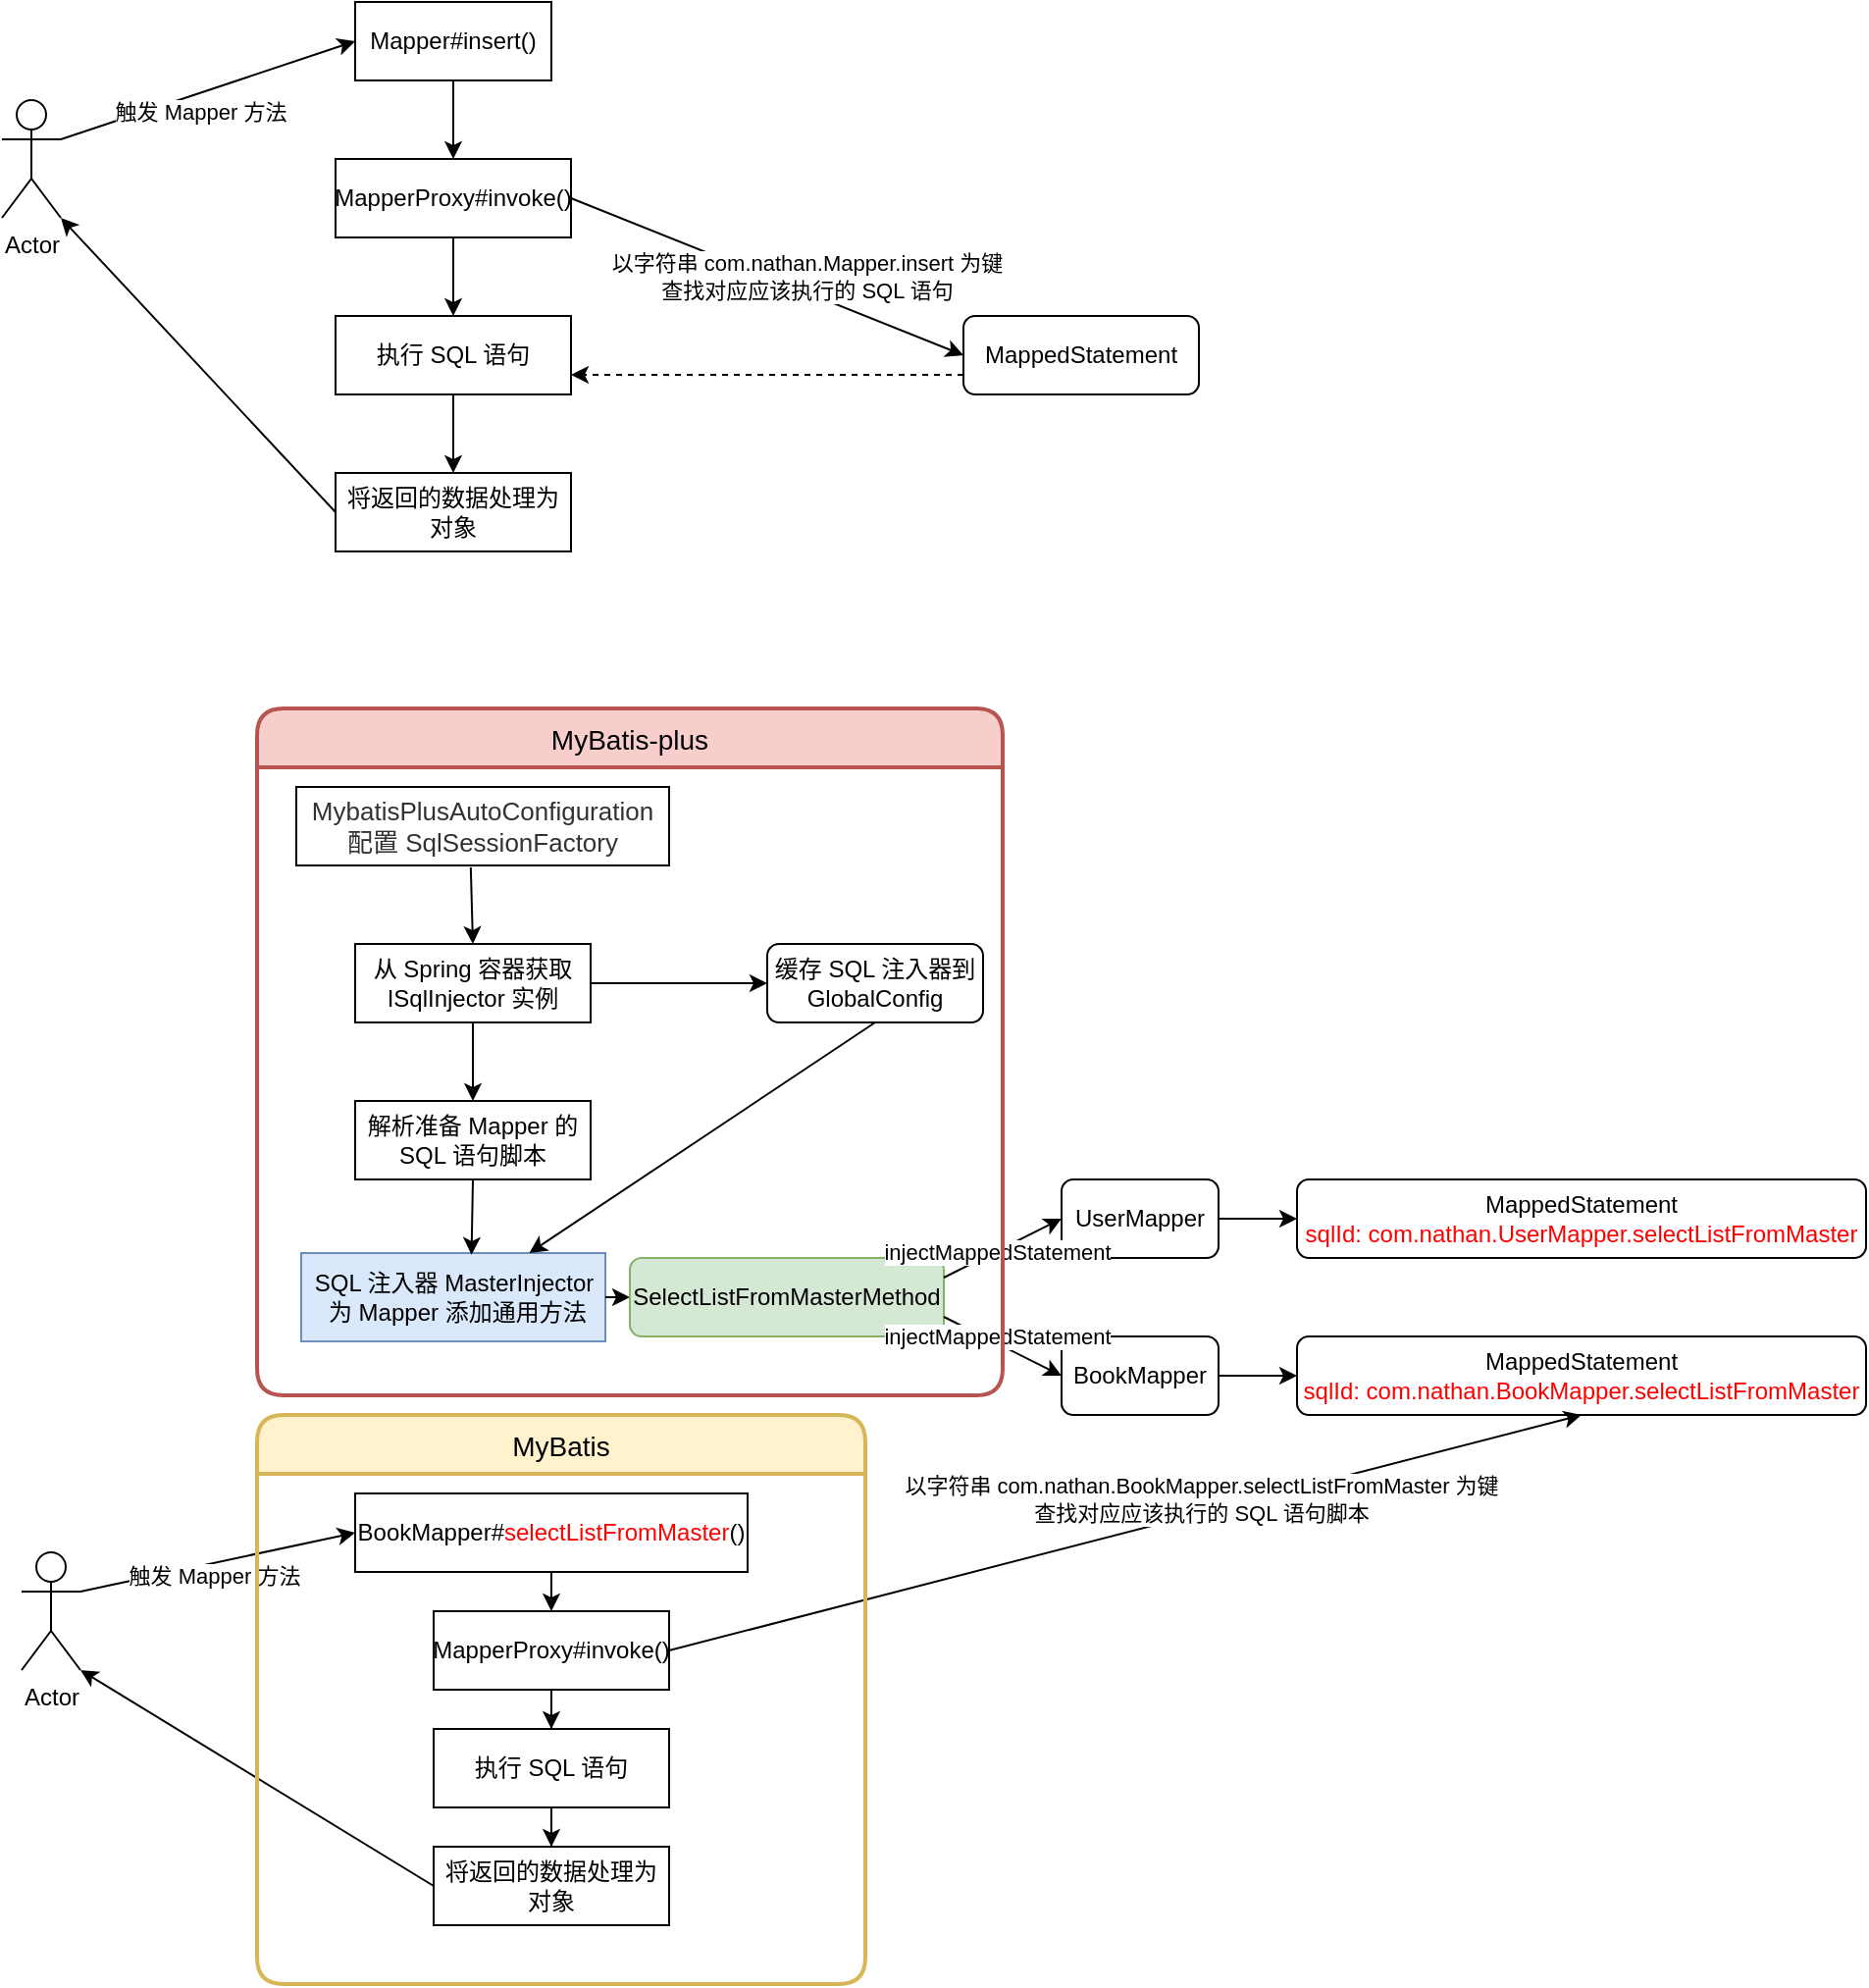 <mxfile version="15.2.5" type="device"><diagram id="QY-BEr07iG2nazsXIPME" name="Page-1"><mxGraphModel dx="2365" dy="1393" grid="1" gridSize="10" guides="1" tooltips="1" connect="1" arrows="1" fold="1" page="1" pageScale="1" pageWidth="850" pageHeight="1100" math="0" shadow="0"><root><mxCell id="0"/><mxCell id="1" parent="0"/><mxCell id="RMsXgd8TvHJ4IaTPhZWN-1" value="Mapper#insert()" style="rounded=0;whiteSpace=wrap;html=1;" vertex="1" parent="1"><mxGeometry x="280" y="80" width="100" height="40" as="geometry"/></mxCell><mxCell id="RMsXgd8TvHJ4IaTPhZWN-6" value="Actor" style="shape=umlActor;verticalLabelPosition=bottom;verticalAlign=top;html=1;outlineConnect=0;" vertex="1" parent="1"><mxGeometry x="100" y="130" width="30" height="60" as="geometry"/></mxCell><mxCell id="RMsXgd8TvHJ4IaTPhZWN-7" value="" style="endArrow=classic;html=1;exitX=1;exitY=0.333;exitDx=0;exitDy=0;exitPerimeter=0;entryX=0;entryY=0.5;entryDx=0;entryDy=0;" edge="1" parent="1" source="RMsXgd8TvHJ4IaTPhZWN-6" target="RMsXgd8TvHJ4IaTPhZWN-1"><mxGeometry width="50" height="50" relative="1" as="geometry"><mxPoint x="190" y="160" as="sourcePoint"/><mxPoint x="240" y="110" as="targetPoint"/></mxGeometry></mxCell><mxCell id="RMsXgd8TvHJ4IaTPhZWN-9" value="触发 Mapper 方法" style="edgeLabel;html=1;align=center;verticalAlign=middle;resizable=0;points=[];" vertex="1" connectable="0" parent="RMsXgd8TvHJ4IaTPhZWN-7"><mxGeometry x="-0.44" y="-1" relative="1" as="geometry"><mxPoint x="28" y="-1" as="offset"/></mxGeometry></mxCell><mxCell id="RMsXgd8TvHJ4IaTPhZWN-10" value="" style="endArrow=classic;html=1;exitX=0.5;exitY=1;exitDx=0;exitDy=0;" edge="1" parent="1" source="RMsXgd8TvHJ4IaTPhZWN-1" target="RMsXgd8TvHJ4IaTPhZWN-11"><mxGeometry width="50" height="50" relative="1" as="geometry"><mxPoint x="350" y="180" as="sourcePoint"/><mxPoint x="400" y="130" as="targetPoint"/></mxGeometry></mxCell><mxCell id="RMsXgd8TvHJ4IaTPhZWN-17" value="" style="edgeStyle=orthogonalEdgeStyle;rounded=0;orthogonalLoop=1;jettySize=auto;html=1;" edge="1" parent="1" source="RMsXgd8TvHJ4IaTPhZWN-11" target="RMsXgd8TvHJ4IaTPhZWN-16"><mxGeometry relative="1" as="geometry"/></mxCell><mxCell id="RMsXgd8TvHJ4IaTPhZWN-11" value="MapperProxy#invoke()" style="rounded=0;whiteSpace=wrap;html=1;" vertex="1" parent="1"><mxGeometry x="270" y="160" width="120" height="40" as="geometry"/></mxCell><mxCell id="RMsXgd8TvHJ4IaTPhZWN-14" value="以字符串 com.nathan.Mapper.insert 为键&lt;br&gt;查找对应应该执行的 SQL 语句" style="endArrow=classic;html=1;exitX=1;exitY=0.5;exitDx=0;exitDy=0;entryX=0;entryY=0.5;entryDx=0;entryDy=0;" edge="1" parent="1" source="RMsXgd8TvHJ4IaTPhZWN-11" target="RMsXgd8TvHJ4IaTPhZWN-15"><mxGeometry x="0.172" y="7" width="50" height="50" relative="1" as="geometry"><mxPoint x="290" y="360" as="sourcePoint"/><mxPoint x="530" y="230" as="targetPoint"/><mxPoint as="offset"/></mxGeometry></mxCell><mxCell id="RMsXgd8TvHJ4IaTPhZWN-15" value="MappedStatement" style="rounded=1;whiteSpace=wrap;html=1;" vertex="1" parent="1"><mxGeometry x="590" y="240" width="120" height="40" as="geometry"/></mxCell><mxCell id="RMsXgd8TvHJ4IaTPhZWN-19" value="" style="edgeStyle=orthogonalEdgeStyle;rounded=0;orthogonalLoop=1;jettySize=auto;html=1;" edge="1" parent="1" source="RMsXgd8TvHJ4IaTPhZWN-16" target="RMsXgd8TvHJ4IaTPhZWN-18"><mxGeometry relative="1" as="geometry"/></mxCell><mxCell id="RMsXgd8TvHJ4IaTPhZWN-16" value="执行 SQL 语句" style="rounded=0;whiteSpace=wrap;html=1;" vertex="1" parent="1"><mxGeometry x="270" y="240" width="120" height="40" as="geometry"/></mxCell><mxCell id="RMsXgd8TvHJ4IaTPhZWN-18" value="将返回的数据处理为对象" style="rounded=0;whiteSpace=wrap;html=1;" vertex="1" parent="1"><mxGeometry x="270" y="320" width="120" height="40" as="geometry"/></mxCell><mxCell id="RMsXgd8TvHJ4IaTPhZWN-20" value="" style="endArrow=classic;html=1;entryX=1;entryY=1;entryDx=0;entryDy=0;entryPerimeter=0;exitX=0;exitY=0.5;exitDx=0;exitDy=0;" edge="1" parent="1" source="RMsXgd8TvHJ4IaTPhZWN-18" target="RMsXgd8TvHJ4IaTPhZWN-6"><mxGeometry width="50" height="50" relative="1" as="geometry"><mxPoint x="110" y="480" as="sourcePoint"/><mxPoint x="160" y="430" as="targetPoint"/></mxGeometry></mxCell><mxCell id="RMsXgd8TvHJ4IaTPhZWN-34" value="&lt;span style=&quot;color: rgb(50 , 50 , 50) ; font-size: 13px ; background-color: rgba(255 , 255 , 255 , 0.01)&quot;&gt;MybatisPlusAutoConfiguration 配置 SqlSessionFactory&lt;/span&gt;" style="rounded=0;whiteSpace=wrap;html=1;" vertex="1" parent="1"><mxGeometry x="250" y="480" width="190" height="40" as="geometry"/></mxCell><mxCell id="RMsXgd8TvHJ4IaTPhZWN-41" value="" style="edgeStyle=orthogonalEdgeStyle;rounded=0;orthogonalLoop=1;jettySize=auto;html=1;" edge="1" parent="1" source="RMsXgd8TvHJ4IaTPhZWN-35" target="RMsXgd8TvHJ4IaTPhZWN-40"><mxGeometry relative="1" as="geometry"/></mxCell><mxCell id="RMsXgd8TvHJ4IaTPhZWN-35" value="从 Spring 容器获取 ISqlInjector 实例" style="rounded=0;whiteSpace=wrap;html=1;" vertex="1" parent="1"><mxGeometry x="280" y="560" width="120" height="40" as="geometry"/></mxCell><mxCell id="RMsXgd8TvHJ4IaTPhZWN-36" value="" style="endArrow=classic;html=1;exitX=0.468;exitY=1.025;exitDx=0;exitDy=0;exitPerimeter=0;entryX=0.5;entryY=0;entryDx=0;entryDy=0;" edge="1" parent="1" source="RMsXgd8TvHJ4IaTPhZWN-34" target="RMsXgd8TvHJ4IaTPhZWN-35"><mxGeometry width="50" height="50" relative="1" as="geometry"><mxPoint x="280" y="690" as="sourcePoint"/><mxPoint x="330" y="640" as="targetPoint"/></mxGeometry></mxCell><mxCell id="RMsXgd8TvHJ4IaTPhZWN-37" value="" style="endArrow=classic;html=1;exitX=1;exitY=0.5;exitDx=0;exitDy=0;entryX=0;entryY=0.5;entryDx=0;entryDy=0;" edge="1" parent="1" source="RMsXgd8TvHJ4IaTPhZWN-35" target="RMsXgd8TvHJ4IaTPhZWN-38"><mxGeometry width="50" height="50" relative="1" as="geometry"><mxPoint x="530" y="600" as="sourcePoint"/><mxPoint x="520" y="580" as="targetPoint"/></mxGeometry></mxCell><mxCell id="RMsXgd8TvHJ4IaTPhZWN-38" value="缓存 SQL 注入器到 GlobalConfig" style="rounded=1;whiteSpace=wrap;html=1;" vertex="1" parent="1"><mxGeometry x="490" y="560" width="110" height="40" as="geometry"/></mxCell><mxCell id="RMsXgd8TvHJ4IaTPhZWN-40" value="解析准备 Mapper 的 SQL 语句脚本" style="rounded=0;whiteSpace=wrap;html=1;" vertex="1" parent="1"><mxGeometry x="280" y="640" width="120" height="40" as="geometry"/></mxCell><mxCell id="RMsXgd8TvHJ4IaTPhZWN-42" value="SQL 注入器 MasterInjector&lt;br&gt;&amp;nbsp;为 Mapper 添加通用方法" style="rounded=0;whiteSpace=wrap;html=1;fillColor=#dae8fc;strokeColor=#6c8ebf;" vertex="1" parent="1"><mxGeometry x="252.5" y="717.5" width="155" height="45" as="geometry"/></mxCell><mxCell id="RMsXgd8TvHJ4IaTPhZWN-44" value="" style="endArrow=classic;html=1;exitX=1;exitY=0.5;exitDx=0;exitDy=0;entryX=0;entryY=0.5;entryDx=0;entryDy=0;" edge="1" parent="1" source="RMsXgd8TvHJ4IaTPhZWN-42" target="RMsXgd8TvHJ4IaTPhZWN-49"><mxGeometry width="50" height="50" relative="1" as="geometry"><mxPoint x="460" y="750" as="sourcePoint"/><mxPoint x="470" y="740" as="targetPoint"/></mxGeometry></mxCell><mxCell id="RMsXgd8TvHJ4IaTPhZWN-53" value="" style="edgeStyle=orthogonalEdgeStyle;rounded=0;orthogonalLoop=1;jettySize=auto;html=1;" edge="1" parent="1" source="RMsXgd8TvHJ4IaTPhZWN-45" target="RMsXgd8TvHJ4IaTPhZWN-52"><mxGeometry relative="1" as="geometry"/></mxCell><mxCell id="RMsXgd8TvHJ4IaTPhZWN-45" value="UserMapper" style="rounded=1;whiteSpace=wrap;html=1;" vertex="1" parent="1"><mxGeometry x="640" y="680" width="80" height="40" as="geometry"/></mxCell><mxCell id="RMsXgd8TvHJ4IaTPhZWN-46" value="" style="endArrow=classic;html=1;exitX=0.5;exitY=1;exitDx=0;exitDy=0;entryX=0.75;entryY=0;entryDx=0;entryDy=0;" edge="1" parent="1" source="RMsXgd8TvHJ4IaTPhZWN-38" target="RMsXgd8TvHJ4IaTPhZWN-42"><mxGeometry width="50" height="50" relative="1" as="geometry"><mxPoint x="580" y="710" as="sourcePoint"/><mxPoint x="630" y="660" as="targetPoint"/></mxGeometry></mxCell><mxCell id="RMsXgd8TvHJ4IaTPhZWN-47" value="BookMapper" style="rounded=1;whiteSpace=wrap;html=1;" vertex="1" parent="1"><mxGeometry x="640" y="760" width="80" height="40" as="geometry"/></mxCell><mxCell id="RMsXgd8TvHJ4IaTPhZWN-49" value="SelectListFromMasterMethod" style="rounded=1;whiteSpace=wrap;html=1;fillColor=#d5e8d4;strokeColor=#82b366;" vertex="1" parent="1"><mxGeometry x="420" y="720" width="160" height="40" as="geometry"/></mxCell><mxCell id="RMsXgd8TvHJ4IaTPhZWN-50" value="" style="endArrow=classic;html=1;exitX=1;exitY=0.25;exitDx=0;exitDy=0;entryX=0;entryY=0.5;entryDx=0;entryDy=0;" edge="1" parent="1" source="RMsXgd8TvHJ4IaTPhZWN-49" target="RMsXgd8TvHJ4IaTPhZWN-45"><mxGeometry width="50" height="50" relative="1" as="geometry"><mxPoint x="530" y="830" as="sourcePoint"/><mxPoint x="580" y="780" as="targetPoint"/></mxGeometry></mxCell><mxCell id="RMsXgd8TvHJ4IaTPhZWN-56" value="injectMappedStatement" style="edgeLabel;html=1;align=center;verticalAlign=middle;resizable=0;points=[];" vertex="1" connectable="0" parent="RMsXgd8TvHJ4IaTPhZWN-50"><mxGeometry x="-0.107" relative="1" as="geometry"><mxPoint as="offset"/></mxGeometry></mxCell><mxCell id="RMsXgd8TvHJ4IaTPhZWN-51" value="" style="endArrow=classic;html=1;exitX=1;exitY=0.75;exitDx=0;exitDy=0;entryX=0;entryY=0.5;entryDx=0;entryDy=0;" edge="1" parent="1" source="RMsXgd8TvHJ4IaTPhZWN-49" target="RMsXgd8TvHJ4IaTPhZWN-47"><mxGeometry width="50" height="50" relative="1" as="geometry"><mxPoint x="450" y="870" as="sourcePoint"/><mxPoint x="500" y="820" as="targetPoint"/></mxGeometry></mxCell><mxCell id="RMsXgd8TvHJ4IaTPhZWN-57" value="injectMappedStatement" style="edgeLabel;html=1;align=center;verticalAlign=middle;resizable=0;points=[];" vertex="1" connectable="0" parent="RMsXgd8TvHJ4IaTPhZWN-51"><mxGeometry x="-0.12" y="4" relative="1" as="geometry"><mxPoint x="-1" as="offset"/></mxGeometry></mxCell><mxCell id="RMsXgd8TvHJ4IaTPhZWN-52" value="MappedStatement&lt;br&gt;&lt;font color=&quot;#ff0000&quot;&gt;sqlId: com.nathan.UserMapper.selectListFromMaster&lt;/font&gt;" style="rounded=1;whiteSpace=wrap;html=1;" vertex="1" parent="1"><mxGeometry x="760" y="680" width="290" height="40" as="geometry"/></mxCell><mxCell id="RMsXgd8TvHJ4IaTPhZWN-54" value="" style="endArrow=classic;html=1;exitX=1;exitY=0.5;exitDx=0;exitDy=0;entryX=0;entryY=0.5;entryDx=0;entryDy=0;" edge="1" parent="1" source="RMsXgd8TvHJ4IaTPhZWN-47" target="RMsXgd8TvHJ4IaTPhZWN-55"><mxGeometry width="50" height="50" relative="1" as="geometry"><mxPoint x="850" y="880" as="sourcePoint"/><mxPoint x="800" y="780" as="targetPoint"/></mxGeometry></mxCell><mxCell id="RMsXgd8TvHJ4IaTPhZWN-55" value="&lt;span&gt;MappedStatement&lt;/span&gt;&lt;br&gt;&lt;span&gt;&lt;font color=&quot;#ff0000&quot;&gt;sqlId: com.nathan.BookMapper.selectListFromMaster&lt;/font&gt;&lt;/span&gt;" style="rounded=1;whiteSpace=wrap;html=1;" vertex="1" parent="1"><mxGeometry x="760" y="760" width="290" height="40" as="geometry"/></mxCell><mxCell id="RMsXgd8TvHJ4IaTPhZWN-59" value="BookMapper#&lt;span style=&quot;color: rgb(255 , 0 , 0)&quot;&gt;selectListFromMaster&lt;/span&gt;()" style="rounded=0;whiteSpace=wrap;html=1;" vertex="1" parent="1"><mxGeometry x="280" y="840" width="200" height="40" as="geometry"/></mxCell><mxCell id="RMsXgd8TvHJ4IaTPhZWN-60" value="Actor" style="shape=umlActor;verticalLabelPosition=bottom;verticalAlign=top;html=1;outlineConnect=0;" vertex="1" parent="1"><mxGeometry x="110" y="870" width="30" height="60" as="geometry"/></mxCell><mxCell id="RMsXgd8TvHJ4IaTPhZWN-61" value="" style="endArrow=classic;html=1;exitX=1;exitY=0.333;exitDx=0;exitDy=0;exitPerimeter=0;entryX=0;entryY=0.5;entryDx=0;entryDy=0;" edge="1" parent="1" source="RMsXgd8TvHJ4IaTPhZWN-60" target="RMsXgd8TvHJ4IaTPhZWN-59"><mxGeometry width="50" height="50" relative="1" as="geometry"><mxPoint x="200" y="900" as="sourcePoint"/><mxPoint x="250" y="850" as="targetPoint"/></mxGeometry></mxCell><mxCell id="RMsXgd8TvHJ4IaTPhZWN-62" value="触发 Mapper 方法" style="edgeLabel;html=1;align=center;verticalAlign=middle;resizable=0;points=[];" vertex="1" connectable="0" parent="RMsXgd8TvHJ4IaTPhZWN-61"><mxGeometry x="-0.44" y="-1" relative="1" as="geometry"><mxPoint x="28" y="-1" as="offset"/></mxGeometry></mxCell><mxCell id="RMsXgd8TvHJ4IaTPhZWN-63" value="" style="endArrow=classic;html=1;exitX=0.5;exitY=1;exitDx=0;exitDy=0;" edge="1" parent="1" source="RMsXgd8TvHJ4IaTPhZWN-59" target="RMsXgd8TvHJ4IaTPhZWN-65"><mxGeometry width="50" height="50" relative="1" as="geometry"><mxPoint x="360" y="920" as="sourcePoint"/><mxPoint x="410" y="870" as="targetPoint"/></mxGeometry></mxCell><mxCell id="RMsXgd8TvHJ4IaTPhZWN-64" value="" style="edgeStyle=orthogonalEdgeStyle;rounded=0;orthogonalLoop=1;jettySize=auto;html=1;" edge="1" parent="1" source="RMsXgd8TvHJ4IaTPhZWN-65" target="RMsXgd8TvHJ4IaTPhZWN-69"><mxGeometry relative="1" as="geometry"/></mxCell><mxCell id="RMsXgd8TvHJ4IaTPhZWN-65" value="MapperProxy#invoke()" style="rounded=0;whiteSpace=wrap;html=1;" vertex="1" parent="1"><mxGeometry x="320" y="900" width="120" height="40" as="geometry"/></mxCell><mxCell id="RMsXgd8TvHJ4IaTPhZWN-66" value="以字符串 com.nathan.BookMapper.selectListFromMaster 为键&lt;br&gt;查找对应应该执行的 SQL 语句脚本" style="endArrow=classic;html=1;exitX=1;exitY=0.5;exitDx=0;exitDy=0;entryX=0.5;entryY=1;entryDx=0;entryDy=0;" edge="1" parent="1" source="RMsXgd8TvHJ4IaTPhZWN-65" target="RMsXgd8TvHJ4IaTPhZWN-55"><mxGeometry x="0.172" y="7" width="50" height="50" relative="1" as="geometry"><mxPoint x="340" y="1100" as="sourcePoint"/><mxPoint x="640" y="1000" as="targetPoint"/><mxPoint as="offset"/></mxGeometry></mxCell><mxCell id="RMsXgd8TvHJ4IaTPhZWN-68" value="" style="edgeStyle=orthogonalEdgeStyle;rounded=0;orthogonalLoop=1;jettySize=auto;html=1;" edge="1" parent="1" source="RMsXgd8TvHJ4IaTPhZWN-69" target="RMsXgd8TvHJ4IaTPhZWN-70"><mxGeometry relative="1" as="geometry"/></mxCell><mxCell id="RMsXgd8TvHJ4IaTPhZWN-69" value="执行 SQL 语句" style="rounded=0;whiteSpace=wrap;html=1;" vertex="1" parent="1"><mxGeometry x="320" y="960" width="120" height="40" as="geometry"/></mxCell><mxCell id="RMsXgd8TvHJ4IaTPhZWN-70" value="将返回的数据处理为对象" style="rounded=0;whiteSpace=wrap;html=1;" vertex="1" parent="1"><mxGeometry x="320" y="1020" width="120" height="40" as="geometry"/></mxCell><mxCell id="RMsXgd8TvHJ4IaTPhZWN-71" value="" style="endArrow=classic;html=1;entryX=1;entryY=1;entryDx=0;entryDy=0;entryPerimeter=0;exitX=0;exitY=0.5;exitDx=0;exitDy=0;" edge="1" parent="1" source="RMsXgd8TvHJ4IaTPhZWN-70" target="RMsXgd8TvHJ4IaTPhZWN-60"><mxGeometry width="50" height="50" relative="1" as="geometry"><mxPoint x="120" y="1220" as="sourcePoint"/><mxPoint x="170" y="1170" as="targetPoint"/></mxGeometry></mxCell><mxCell id="RMsXgd8TvHJ4IaTPhZWN-72" value="" style="endArrow=classic;html=1;exitX=0.5;exitY=1;exitDx=0;exitDy=0;entryX=0.56;entryY=0.02;entryDx=0;entryDy=0;entryPerimeter=0;" edge="1" parent="1" source="RMsXgd8TvHJ4IaTPhZWN-40" target="RMsXgd8TvHJ4IaTPhZWN-42"><mxGeometry width="50" height="50" relative="1" as="geometry"><mxPoint x="640" y="990" as="sourcePoint"/><mxPoint x="690" y="940" as="targetPoint"/></mxGeometry></mxCell><mxCell id="RMsXgd8TvHJ4IaTPhZWN-73" value="MyBatis-plus" style="swimlane;childLayout=stackLayout;horizontal=1;startSize=30;horizontalStack=0;rounded=1;fontSize=14;fontStyle=0;strokeWidth=2;resizeParent=0;resizeLast=1;shadow=0;dashed=0;align=center;fillColor=#f8cecc;strokeColor=#b85450;" vertex="1" parent="1"><mxGeometry x="230" y="440" width="380" height="350" as="geometry"/></mxCell><mxCell id="RMsXgd8TvHJ4IaTPhZWN-75" value="MyBatis" style="swimlane;childLayout=stackLayout;horizontal=1;startSize=30;horizontalStack=0;rounded=1;fontSize=14;fontStyle=0;strokeWidth=2;resizeParent=0;resizeLast=1;shadow=0;dashed=0;align=center;fillColor=#fff2cc;strokeColor=#d6b656;" vertex="1" parent="1"><mxGeometry x="230" y="800" width="310" height="290" as="geometry"/></mxCell><mxCell id="RMsXgd8TvHJ4IaTPhZWN-77" value="" style="endArrow=classic;html=1;exitX=0;exitY=0.75;exitDx=0;exitDy=0;entryX=1;entryY=0.75;entryDx=0;entryDy=0;dashed=1;" edge="1" parent="1" source="RMsXgd8TvHJ4IaTPhZWN-15" target="RMsXgd8TvHJ4IaTPhZWN-16"><mxGeometry width="50" height="50" relative="1" as="geometry"><mxPoint x="600" y="390" as="sourcePoint"/><mxPoint x="650" y="340" as="targetPoint"/></mxGeometry></mxCell></root></mxGraphModel></diagram></mxfile>